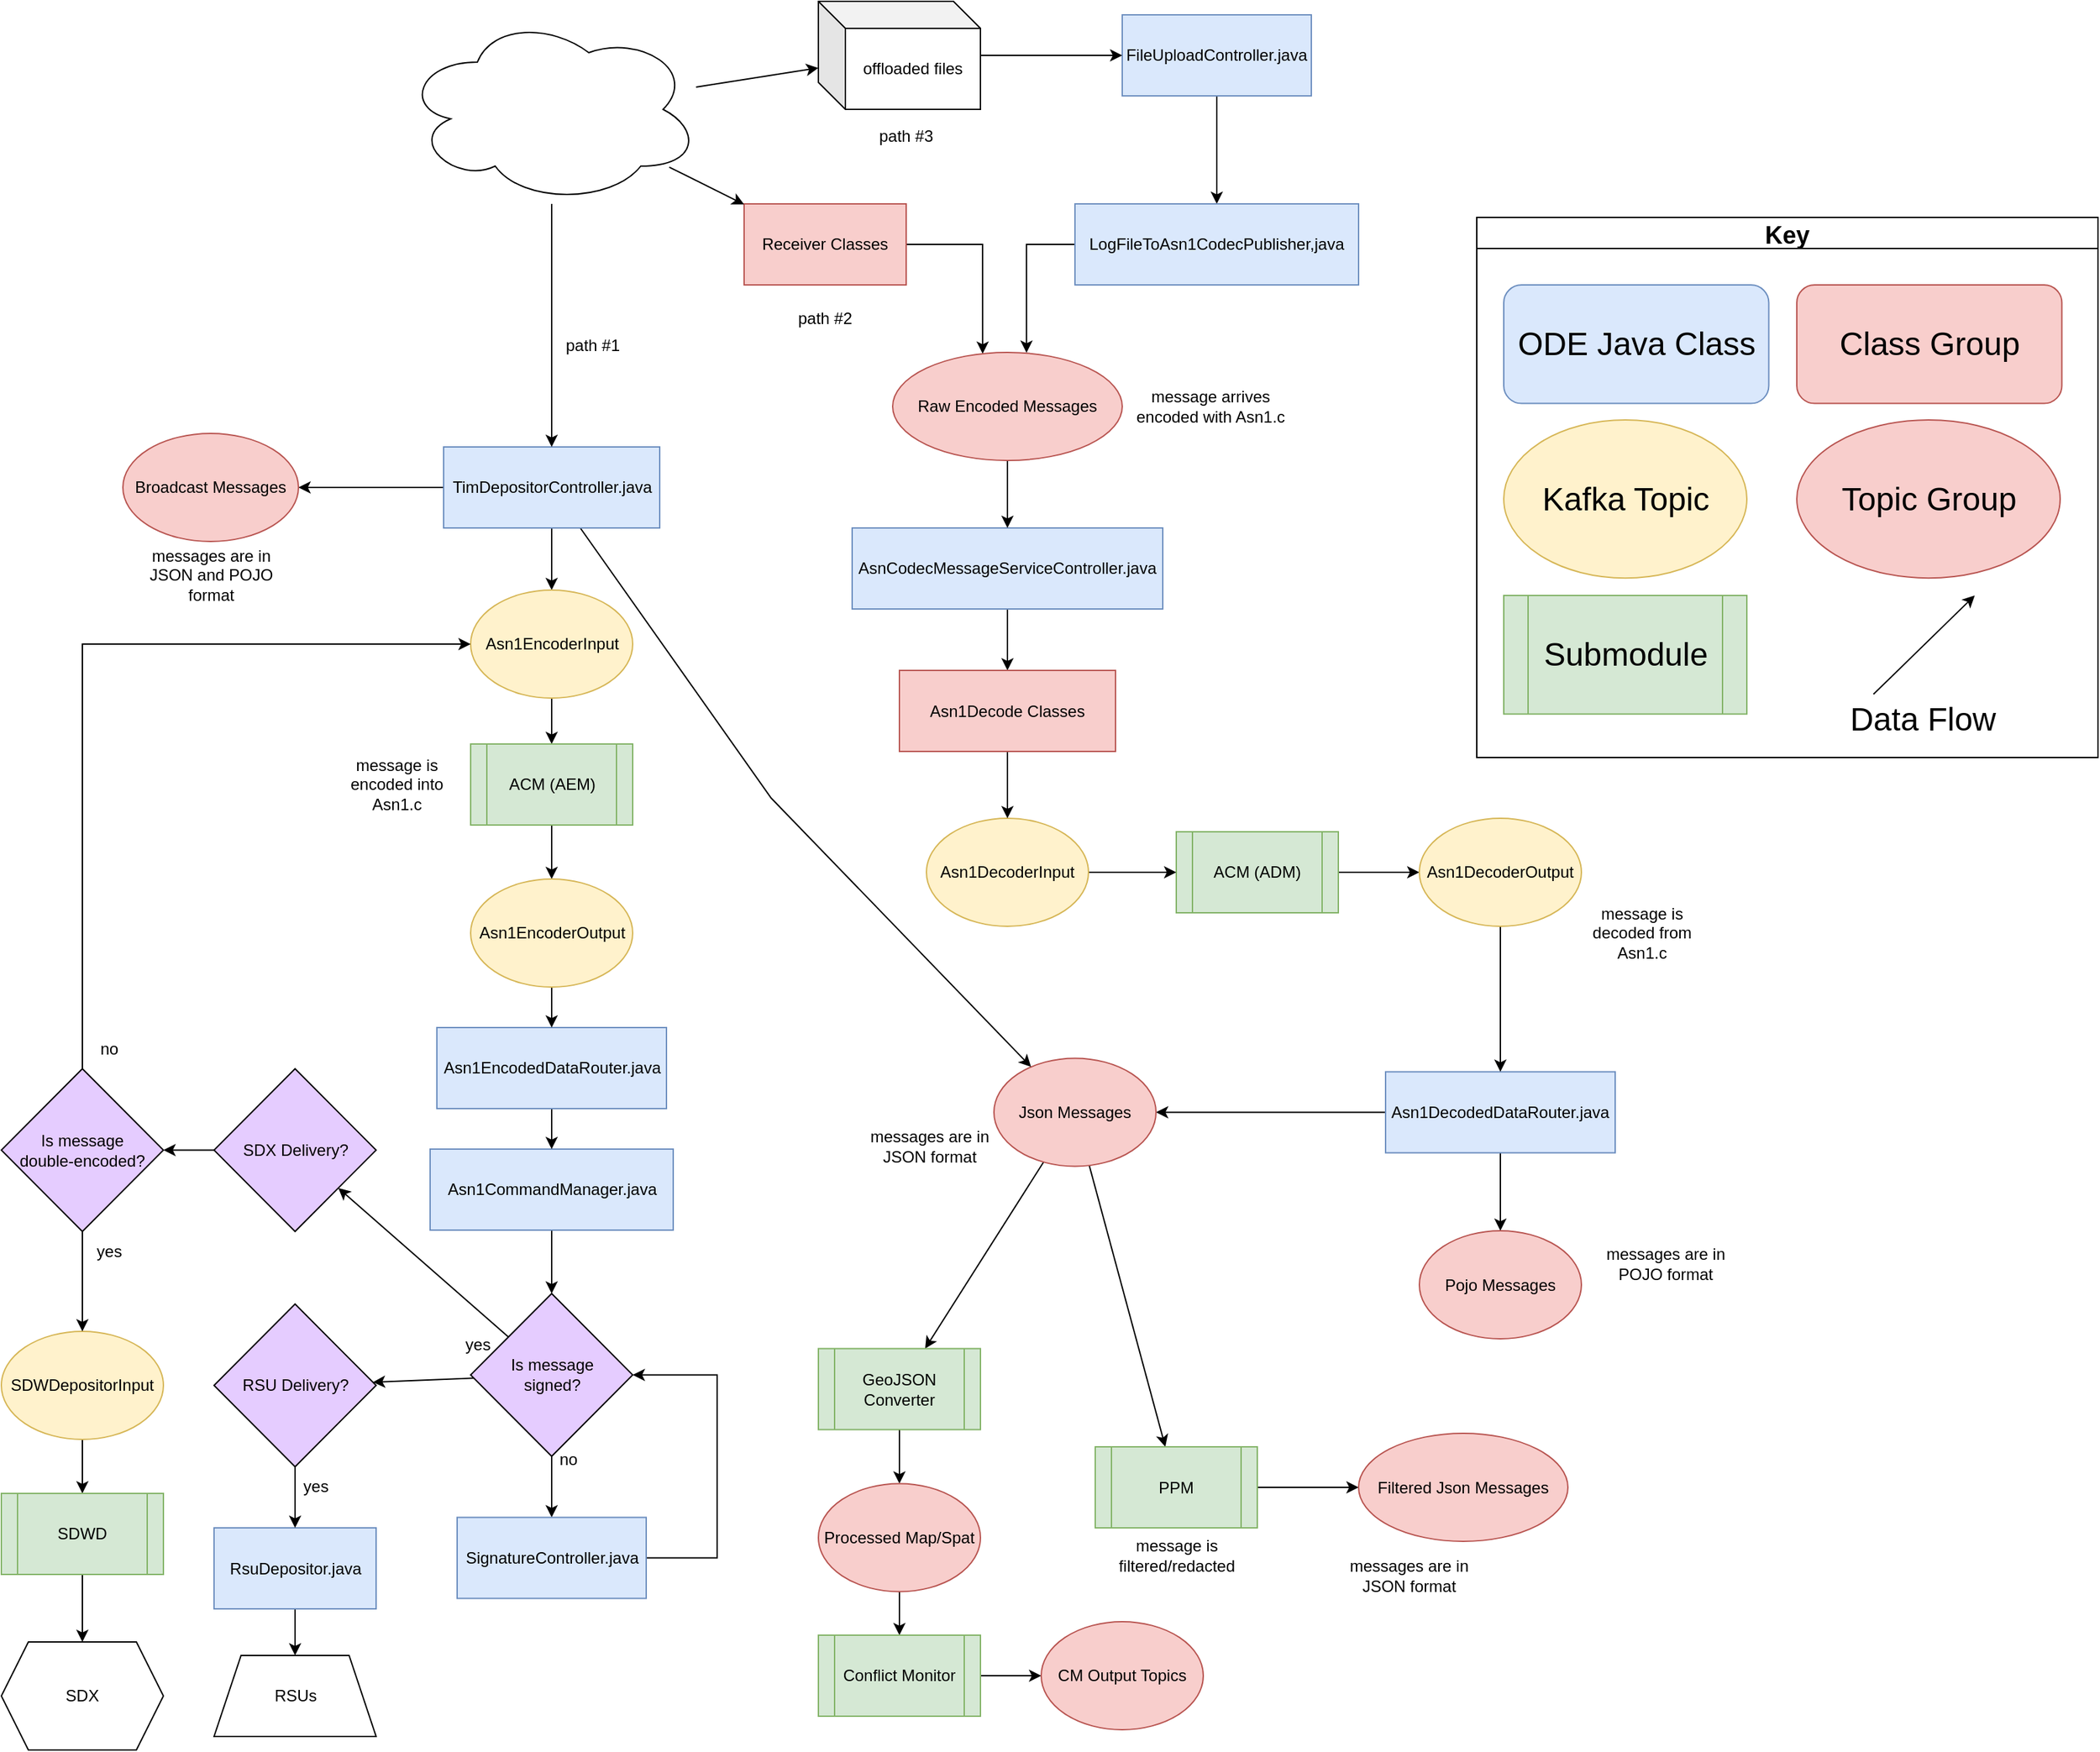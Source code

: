 <mxfile version="24.2.5" type="device">
  <diagram id="C5RBs43oDa-KdzZeNtuy" name="Page-1">
    <mxGraphModel dx="3088" dy="2013" grid="1" gridSize="10" guides="1" tooltips="1" connect="1" arrows="1" fold="1" page="1" pageScale="1" pageWidth="827" pageHeight="1169" math="0" shadow="0">
      <root>
        <mxCell id="WIyWlLk6GJQsqaUBKTNV-0" />
        <mxCell id="WIyWlLk6GJQsqaUBKTNV-1" parent="WIyWlLk6GJQsqaUBKTNV-0" />
        <mxCell id="gxxZRGfVhdAJ79STQYsQ-71" style="edgeStyle=orthogonalEdgeStyle;rounded=0;orthogonalLoop=1;jettySize=auto;html=1;exitX=0;exitY=0.5;exitDx=0;exitDy=0;" parent="WIyWlLk6GJQsqaUBKTNV-1" source="8ujiRsxlkH-QBAE6qNTh-2" target="gxxZRGfVhdAJ79STQYsQ-70" edge="1">
          <mxGeometry relative="1" as="geometry" />
        </mxCell>
        <mxCell id="ew6DKZ_GkbG6XoCvcQPM-14" style="edgeStyle=orthogonalEdgeStyle;rounded=0;orthogonalLoop=1;jettySize=auto;html=1;" parent="WIyWlLk6GJQsqaUBKTNV-1" source="8ujiRsxlkH-QBAE6qNTh-2" target="gxxZRGfVhdAJ79STQYsQ-67" edge="1">
          <mxGeometry relative="1" as="geometry" />
        </mxCell>
        <mxCell id="8ujiRsxlkH-QBAE6qNTh-2" value="Asn1DecodedDataRouter.java" style="rounded=0;whiteSpace=wrap;html=1;fillColor=#dae8fc;strokeColor=#6c8ebf;" parent="WIyWlLk6GJQsqaUBKTNV-1" vertex="1">
          <mxGeometry x="-155" y="-287.25" width="170" height="60" as="geometry" />
        </mxCell>
        <mxCell id="gxxZRGfVhdAJ79STQYsQ-20" style="edgeStyle=orthogonalEdgeStyle;rounded=0;orthogonalLoop=1;jettySize=auto;html=1;" parent="WIyWlLk6GJQsqaUBKTNV-1" source="gxxZRGfVhdAJ79STQYsQ-5" target="gxxZRGfVhdAJ79STQYsQ-19" edge="1">
          <mxGeometry relative="1" as="geometry">
            <mxPoint x="82.5" y="-460" as="targetPoint" />
          </mxGeometry>
        </mxCell>
        <mxCell id="gxxZRGfVhdAJ79STQYsQ-5" value="ACM (ADM)" style="shape=process;whiteSpace=wrap;html=1;backgroundOutline=1;fillColor=#d5e8d4;strokeColor=#82b366;" parent="WIyWlLk6GJQsqaUBKTNV-1" vertex="1">
          <mxGeometry x="-310" y="-465" width="120" height="60" as="geometry" />
        </mxCell>
        <mxCell id="_VHhroGQ1N4wH_tI7Nl9-2" style="edgeStyle=orthogonalEdgeStyle;rounded=0;orthogonalLoop=1;jettySize=auto;html=1;" parent="WIyWlLk6GJQsqaUBKTNV-1" source="gxxZRGfVhdAJ79STQYsQ-9" target="gxxZRGfVhdAJ79STQYsQ-62" edge="1">
          <mxGeometry relative="1" as="geometry" />
        </mxCell>
        <mxCell id="gxxZRGfVhdAJ79STQYsQ-9" value="AsnCodecMessageServiceController.java" style="rounded=0;whiteSpace=wrap;html=1;fillColor=#dae8fc;strokeColor=#6c8ebf;" parent="WIyWlLk6GJQsqaUBKTNV-1" vertex="1">
          <mxGeometry x="-550" y="-690" width="230" height="60" as="geometry" />
        </mxCell>
        <mxCell id="gxxZRGfVhdAJ79STQYsQ-18" style="edgeStyle=orthogonalEdgeStyle;rounded=0;orthogonalLoop=1;jettySize=auto;html=1;entryX=0;entryY=0.5;entryDx=0;entryDy=0;" parent="WIyWlLk6GJQsqaUBKTNV-1" source="gxxZRGfVhdAJ79STQYsQ-13" target="gxxZRGfVhdAJ79STQYsQ-5" edge="1">
          <mxGeometry relative="1" as="geometry" />
        </mxCell>
        <mxCell id="gxxZRGfVhdAJ79STQYsQ-13" value="Asn1DecoderInput" style="ellipse;whiteSpace=wrap;html=1;fillColor=#fff2cc;strokeColor=#d6b656;" parent="WIyWlLk6GJQsqaUBKTNV-1" vertex="1">
          <mxGeometry x="-495" y="-475" width="120" height="80" as="geometry" />
        </mxCell>
        <mxCell id="ew6DKZ_GkbG6XoCvcQPM-0" style="edgeStyle=orthogonalEdgeStyle;rounded=0;orthogonalLoop=1;jettySize=auto;html=1;exitX=0.5;exitY=1;exitDx=0;exitDy=0;" parent="WIyWlLk6GJQsqaUBKTNV-1" source="gxxZRGfVhdAJ79STQYsQ-19" target="8ujiRsxlkH-QBAE6qNTh-2" edge="1">
          <mxGeometry relative="1" as="geometry" />
        </mxCell>
        <mxCell id="gxxZRGfVhdAJ79STQYsQ-19" value="Asn1DecoderOutput" style="ellipse;whiteSpace=wrap;html=1;fillColor=#fff2cc;strokeColor=#d6b656;" parent="WIyWlLk6GJQsqaUBKTNV-1" vertex="1">
          <mxGeometry x="-130" y="-475" width="120" height="80" as="geometry" />
        </mxCell>
        <mxCell id="YHMkREfT_XDUsx9dS2hV-2" style="rounded=0;orthogonalLoop=1;jettySize=auto;html=1;" parent="WIyWlLk6GJQsqaUBKTNV-1" source="gxxZRGfVhdAJ79STQYsQ-49" target="DCc7k3AozIeldM_8hQ48-4" edge="1">
          <mxGeometry relative="1" as="geometry" />
        </mxCell>
        <mxCell id="gxxZRGfVhdAJ79STQYsQ-49" value="FileUploadController.java" style="rounded=0;whiteSpace=wrap;html=1;fillColor=#dae8fc;strokeColor=#6c8ebf;" parent="WIyWlLk6GJQsqaUBKTNV-1" vertex="1">
          <mxGeometry x="-350" y="-1070" width="140" height="60" as="geometry" />
        </mxCell>
        <mxCell id="0j6iyoVwDkoRMPwD6O5d-1" style="edgeStyle=orthogonalEdgeStyle;rounded=0;orthogonalLoop=1;jettySize=auto;html=1;exitX=1;exitY=0.5;exitDx=0;exitDy=0;entryX=0.392;entryY=0.012;entryDx=0;entryDy=0;entryPerimeter=0;" parent="WIyWlLk6GJQsqaUBKTNV-1" source="gxxZRGfVhdAJ79STQYsQ-58" target="gxxZRGfVhdAJ79STQYsQ-60" edge="1">
          <mxGeometry relative="1" as="geometry" />
        </mxCell>
        <mxCell id="gxxZRGfVhdAJ79STQYsQ-58" value="Receiver Classes" style="rounded=0;whiteSpace=wrap;html=1;fillColor=#f8cecc;strokeColor=#b85450;" parent="WIyWlLk6GJQsqaUBKTNV-1" vertex="1">
          <mxGeometry x="-630" y="-930" width="120" height="60" as="geometry" />
        </mxCell>
        <mxCell id="0j6iyoVwDkoRMPwD6O5d-3" style="edgeStyle=orthogonalEdgeStyle;rounded=0;orthogonalLoop=1;jettySize=auto;html=1;exitX=0.5;exitY=1;exitDx=0;exitDy=0;entryX=0.5;entryY=0;entryDx=0;entryDy=0;" parent="WIyWlLk6GJQsqaUBKTNV-1" source="gxxZRGfVhdAJ79STQYsQ-60" target="gxxZRGfVhdAJ79STQYsQ-9" edge="1">
          <mxGeometry relative="1" as="geometry" />
        </mxCell>
        <mxCell id="gxxZRGfVhdAJ79STQYsQ-60" value="Raw Encoded Messages" style="ellipse;whiteSpace=wrap;html=1;fillColor=#f8cecc;strokeColor=#b85450;" parent="WIyWlLk6GJQsqaUBKTNV-1" vertex="1">
          <mxGeometry x="-520" y="-820" width="170" height="80" as="geometry" />
        </mxCell>
        <mxCell id="gxxZRGfVhdAJ79STQYsQ-65" style="rounded=0;orthogonalLoop=1;jettySize=auto;html=1;" parent="WIyWlLk6GJQsqaUBKTNV-1" source="gxxZRGfVhdAJ79STQYsQ-62" target="gxxZRGfVhdAJ79STQYsQ-13" edge="1">
          <mxGeometry relative="1" as="geometry" />
        </mxCell>
        <mxCell id="gxxZRGfVhdAJ79STQYsQ-62" value="Asn1Decode Classes" style="rounded=0;whiteSpace=wrap;html=1;fillColor=#f8cecc;strokeColor=#b85450;" parent="WIyWlLk6GJQsqaUBKTNV-1" vertex="1">
          <mxGeometry x="-515" y="-584.5" width="160" height="60" as="geometry" />
        </mxCell>
        <mxCell id="gxxZRGfVhdAJ79STQYsQ-67" value="Pojo Messages" style="ellipse;whiteSpace=wrap;html=1;fillColor=#f8cecc;strokeColor=#b85450;" parent="WIyWlLk6GJQsqaUBKTNV-1" vertex="1">
          <mxGeometry x="-130" y="-169.5" width="120" height="80" as="geometry" />
        </mxCell>
        <mxCell id="ew6DKZ_GkbG6XoCvcQPM-18" style="rounded=0;orthogonalLoop=1;jettySize=auto;html=1;" parent="WIyWlLk6GJQsqaUBKTNV-1" source="gxxZRGfVhdAJ79STQYsQ-70" target="gxxZRGfVhdAJ79STQYsQ-85" edge="1">
          <mxGeometry relative="1" as="geometry" />
        </mxCell>
        <mxCell id="rKaXj94FR3fHoc4JMxDR-1" style="rounded=0;orthogonalLoop=1;jettySize=auto;html=1;" parent="WIyWlLk6GJQsqaUBKTNV-1" source="gxxZRGfVhdAJ79STQYsQ-70" target="rKaXj94FR3fHoc4JMxDR-0" edge="1">
          <mxGeometry relative="1" as="geometry" />
        </mxCell>
        <mxCell id="gxxZRGfVhdAJ79STQYsQ-70" value="Json Messages" style="ellipse;whiteSpace=wrap;html=1;fillColor=#f8cecc;strokeColor=#b85450;" parent="WIyWlLk6GJQsqaUBKTNV-1" vertex="1">
          <mxGeometry x="-445" y="-297.25" width="120" height="80" as="geometry" />
        </mxCell>
        <mxCell id="gxxZRGfVhdAJ79STQYsQ-113" style="edgeStyle=orthogonalEdgeStyle;rounded=0;orthogonalLoop=1;jettySize=auto;html=1;entryX=0.5;entryY=0;entryDx=0;entryDy=0;" parent="WIyWlLk6GJQsqaUBKTNV-1" source="gxxZRGfVhdAJ79STQYsQ-74" target="gxxZRGfVhdAJ79STQYsQ-98" edge="1">
          <mxGeometry relative="1" as="geometry" />
        </mxCell>
        <mxCell id="jXXAGItoZEFWX7bIlFFn-43" style="edgeStyle=orthogonalEdgeStyle;rounded=0;orthogonalLoop=1;jettySize=auto;html=1;entryX=1;entryY=0.5;entryDx=0;entryDy=0;exitX=0;exitY=0.5;exitDx=0;exitDy=0;" parent="WIyWlLk6GJQsqaUBKTNV-1" source="gxxZRGfVhdAJ79STQYsQ-74" target="jXXAGItoZEFWX7bIlFFn-42" edge="1">
          <mxGeometry relative="1" as="geometry" />
        </mxCell>
        <mxCell id="ew6DKZ_GkbG6XoCvcQPM-13" style="rounded=0;orthogonalLoop=1;jettySize=auto;html=1;" parent="WIyWlLk6GJQsqaUBKTNV-1" source="gxxZRGfVhdAJ79STQYsQ-74" target="gxxZRGfVhdAJ79STQYsQ-70" edge="1">
          <mxGeometry relative="1" as="geometry">
            <Array as="points">
              <mxPoint x="-610" y="-490" />
            </Array>
          </mxGeometry>
        </mxCell>
        <mxCell id="gxxZRGfVhdAJ79STQYsQ-74" value="TimDepositorController.java" style="rounded=0;whiteSpace=wrap;html=1;fillColor=#dae8fc;strokeColor=#6c8ebf;" parent="WIyWlLk6GJQsqaUBKTNV-1" vertex="1">
          <mxGeometry x="-852.5" y="-750" width="160" height="60" as="geometry" />
        </mxCell>
        <mxCell id="ew6DKZ_GkbG6XoCvcQPM-16" style="edgeStyle=orthogonalEdgeStyle;rounded=0;orthogonalLoop=1;jettySize=auto;html=1;" parent="WIyWlLk6GJQsqaUBKTNV-1" source="gxxZRGfVhdAJ79STQYsQ-85" target="gxxZRGfVhdAJ79STQYsQ-86" edge="1">
          <mxGeometry relative="1" as="geometry" />
        </mxCell>
        <mxCell id="gxxZRGfVhdAJ79STQYsQ-85" value="PPM" style="shape=process;whiteSpace=wrap;html=1;backgroundOutline=1;fillColor=#d5e8d4;strokeColor=#82b366;" parent="WIyWlLk6GJQsqaUBKTNV-1" vertex="1">
          <mxGeometry x="-370" y="-9.5" width="120" height="60" as="geometry" />
        </mxCell>
        <mxCell id="gxxZRGfVhdAJ79STQYsQ-86" value="Filtered Json Messages" style="ellipse;whiteSpace=wrap;html=1;fillColor=#f8cecc;strokeColor=#b85450;" parent="WIyWlLk6GJQsqaUBKTNV-1" vertex="1">
          <mxGeometry x="-175" y="-19.5" width="155" height="80" as="geometry" />
        </mxCell>
        <mxCell id="JBgjJIfmi4-gixA-3QBI-31" style="edgeStyle=orthogonalEdgeStyle;rounded=0;orthogonalLoop=1;jettySize=auto;html=1;entryX=0.5;entryY=0;entryDx=0;entryDy=0;" parent="WIyWlLk6GJQsqaUBKTNV-1" source="gxxZRGfVhdAJ79STQYsQ-91" target="JBgjJIfmi4-gixA-3QBI-29" edge="1">
          <mxGeometry relative="1" as="geometry" />
        </mxCell>
        <mxCell id="gxxZRGfVhdAJ79STQYsQ-91" value="Asn1CommandManager.java" style="rounded=0;whiteSpace=wrap;html=1;fillColor=#dae8fc;strokeColor=#6c8ebf;" parent="WIyWlLk6GJQsqaUBKTNV-1" vertex="1">
          <mxGeometry x="-862.5" y="-230" width="180" height="60" as="geometry" />
        </mxCell>
        <mxCell id="ew6DKZ_GkbG6XoCvcQPM-8" style="edgeStyle=orthogonalEdgeStyle;rounded=0;orthogonalLoop=1;jettySize=auto;html=1;" parent="WIyWlLk6GJQsqaUBKTNV-1" source="gxxZRGfVhdAJ79STQYsQ-92" target="gxxZRGfVhdAJ79STQYsQ-119" edge="1">
          <mxGeometry relative="1" as="geometry" />
        </mxCell>
        <mxCell id="gxxZRGfVhdAJ79STQYsQ-92" value="SDWDepositorInput" style="ellipse;whiteSpace=wrap;html=1;fillColor=#fff2cc;strokeColor=#d6b656;" parent="WIyWlLk6GJQsqaUBKTNV-1" vertex="1">
          <mxGeometry x="-1180" y="-95" width="120" height="80" as="geometry" />
        </mxCell>
        <mxCell id="JBgjJIfmi4-gixA-3QBI-21" style="edgeStyle=orthogonalEdgeStyle;rounded=0;orthogonalLoop=1;jettySize=auto;html=1;" parent="WIyWlLk6GJQsqaUBKTNV-1" source="gxxZRGfVhdAJ79STQYsQ-94" target="gxxZRGfVhdAJ79STQYsQ-91" edge="1">
          <mxGeometry relative="1" as="geometry" />
        </mxCell>
        <mxCell id="gxxZRGfVhdAJ79STQYsQ-94" value="Asn1EncodedDataRouter.java" style="rounded=0;whiteSpace=wrap;html=1;fillColor=#dae8fc;strokeColor=#6c8ebf;" parent="WIyWlLk6GJQsqaUBKTNV-1" vertex="1">
          <mxGeometry x="-857.5" y="-320" width="170" height="60" as="geometry" />
        </mxCell>
        <mxCell id="gxxZRGfVhdAJ79STQYsQ-114" style="edgeStyle=orthogonalEdgeStyle;rounded=0;orthogonalLoop=1;jettySize=auto;html=1;" parent="WIyWlLk6GJQsqaUBKTNV-1" source="gxxZRGfVhdAJ79STQYsQ-98" target="gxxZRGfVhdAJ79STQYsQ-100" edge="1">
          <mxGeometry relative="1" as="geometry" />
        </mxCell>
        <mxCell id="gxxZRGfVhdAJ79STQYsQ-98" value="Asn1EncoderInput" style="ellipse;whiteSpace=wrap;html=1;fillColor=#fff2cc;strokeColor=#d6b656;" parent="WIyWlLk6GJQsqaUBKTNV-1" vertex="1">
          <mxGeometry x="-832.5" y="-644" width="120" height="80" as="geometry" />
        </mxCell>
        <mxCell id="gxxZRGfVhdAJ79STQYsQ-115" style="edgeStyle=orthogonalEdgeStyle;rounded=0;orthogonalLoop=1;jettySize=auto;html=1;" parent="WIyWlLk6GJQsqaUBKTNV-1" source="gxxZRGfVhdAJ79STQYsQ-100" target="gxxZRGfVhdAJ79STQYsQ-102" edge="1">
          <mxGeometry relative="1" as="geometry" />
        </mxCell>
        <mxCell id="gxxZRGfVhdAJ79STQYsQ-100" value="ACM (AEM)" style="shape=process;whiteSpace=wrap;html=1;backgroundOutline=1;fillColor=#d5e8d4;strokeColor=#82b366;" parent="WIyWlLk6GJQsqaUBKTNV-1" vertex="1">
          <mxGeometry x="-832.5" y="-530" width="120" height="60" as="geometry" />
        </mxCell>
        <mxCell id="3-sL9YEC-HAnhnW_kQz6-1" style="edgeStyle=orthogonalEdgeStyle;rounded=0;orthogonalLoop=1;jettySize=auto;html=1;exitX=0.5;exitY=1;exitDx=0;exitDy=0;entryX=0.5;entryY=0;entryDx=0;entryDy=0;" parent="WIyWlLk6GJQsqaUBKTNV-1" source="gxxZRGfVhdAJ79STQYsQ-102" target="gxxZRGfVhdAJ79STQYsQ-94" edge="1">
          <mxGeometry relative="1" as="geometry" />
        </mxCell>
        <mxCell id="gxxZRGfVhdAJ79STQYsQ-102" value="Asn1EncoderOutput" style="ellipse;whiteSpace=wrap;html=1;fillColor=#fff2cc;strokeColor=#d6b656;" parent="WIyWlLk6GJQsqaUBKTNV-1" vertex="1">
          <mxGeometry x="-832.5" y="-430" width="120" height="80" as="geometry" />
        </mxCell>
        <mxCell id="i1uspTg1YRudTD4QgDsY-8" style="edgeStyle=orthogonalEdgeStyle;rounded=0;orthogonalLoop=1;jettySize=auto;html=1;exitX=0.5;exitY=1;exitDx=0;exitDy=0;" parent="WIyWlLk6GJQsqaUBKTNV-1" source="gxxZRGfVhdAJ79STQYsQ-119" target="i1uspTg1YRudTD4QgDsY-7" edge="1">
          <mxGeometry relative="1" as="geometry" />
        </mxCell>
        <mxCell id="gxxZRGfVhdAJ79STQYsQ-119" value="SDWD" style="shape=process;whiteSpace=wrap;html=1;backgroundOutline=1;fillColor=#d5e8d4;strokeColor=#82b366;" parent="WIyWlLk6GJQsqaUBKTNV-1" vertex="1">
          <mxGeometry x="-1180" y="25" width="120" height="60" as="geometry" />
        </mxCell>
        <mxCell id="jXXAGItoZEFWX7bIlFFn-42" value="Broadcast Messages" style="ellipse;whiteSpace=wrap;html=1;fillColor=#f8cecc;strokeColor=#b85450;" parent="WIyWlLk6GJQsqaUBKTNV-1" vertex="1">
          <mxGeometry x="-1090" y="-760" width="130" height="80" as="geometry" />
        </mxCell>
        <mxCell id="28XbaLqMs1Jvm8NnYAq6-0" value="message arrives &lt;br&gt;encoded with Asn1.c" style="text;html=1;align=center;verticalAlign=middle;resizable=0;points=[];autosize=1;strokeColor=none;fillColor=none;" parent="WIyWlLk6GJQsqaUBKTNV-1" vertex="1">
          <mxGeometry x="-350" y="-795" width="130" height="30" as="geometry" />
        </mxCell>
        <mxCell id="28XbaLqMs1Jvm8NnYAq6-1" value="message is decoded from Asn1.c" style="text;html=1;strokeColor=none;fillColor=none;align=center;verticalAlign=middle;whiteSpace=wrap;rounded=0;" parent="WIyWlLk6GJQsqaUBKTNV-1" vertex="1">
          <mxGeometry x="-20" y="-415" width="110" height="50" as="geometry" />
        </mxCell>
        <mxCell id="28XbaLqMs1Jvm8NnYAq6-5" value="message is filtered/redacted" style="text;html=1;strokeColor=none;fillColor=none;align=center;verticalAlign=middle;whiteSpace=wrap;rounded=0;" parent="WIyWlLk6GJQsqaUBKTNV-1" vertex="1">
          <mxGeometry x="-362.5" y="45.5" width="105" height="50" as="geometry" />
        </mxCell>
        <mxCell id="28XbaLqMs1Jvm8NnYAq6-6" value="message is encoded into Asn1.c" style="text;html=1;strokeColor=none;fillColor=none;align=center;verticalAlign=middle;whiteSpace=wrap;rounded=0;" parent="WIyWlLk6GJQsqaUBKTNV-1" vertex="1">
          <mxGeometry x="-942.5" y="-525" width="110" height="50" as="geometry" />
        </mxCell>
        <mxCell id="28XbaLqMs1Jvm8NnYAq6-7" value="messages are in POJO format" style="text;html=1;strokeColor=none;fillColor=none;align=center;verticalAlign=middle;whiteSpace=wrap;rounded=0;" parent="WIyWlLk6GJQsqaUBKTNV-1" vertex="1">
          <mxGeometry y="-170.25" width="105" height="50" as="geometry" />
        </mxCell>
        <mxCell id="28XbaLqMs1Jvm8NnYAq6-9" value="messages are in JSON format" style="text;html=1;strokeColor=none;fillColor=none;align=center;verticalAlign=middle;whiteSpace=wrap;rounded=0;" parent="WIyWlLk6GJQsqaUBKTNV-1" vertex="1">
          <mxGeometry x="-545" y="-257.25" width="105" height="50" as="geometry" />
        </mxCell>
        <mxCell id="28XbaLqMs1Jvm8NnYAq6-10" value="messages are in JSON format" style="text;html=1;strokeColor=none;fillColor=none;align=center;verticalAlign=middle;whiteSpace=wrap;rounded=0;" parent="WIyWlLk6GJQsqaUBKTNV-1" vertex="1">
          <mxGeometry x="-190" y="60.5" width="105" height="50" as="geometry" />
        </mxCell>
        <mxCell id="28XbaLqMs1Jvm8NnYAq6-13" value="messages are in JSON and POJO format" style="text;html=1;strokeColor=none;fillColor=none;align=center;verticalAlign=middle;whiteSpace=wrap;rounded=0;" parent="WIyWlLk6GJQsqaUBKTNV-1" vertex="1">
          <mxGeometry x="-1077.5" y="-680" width="105" height="50" as="geometry" />
        </mxCell>
        <mxCell id="ew6DKZ_GkbG6XoCvcQPM-5" value="RSUs" style="shape=trapezoid;perimeter=trapezoidPerimeter;whiteSpace=wrap;html=1;fixedSize=1;" parent="WIyWlLk6GJQsqaUBKTNV-1" vertex="1">
          <mxGeometry x="-1022.5" y="145" width="120" height="60" as="geometry" />
        </mxCell>
        <mxCell id="_VHhroGQ1N4wH_tI7Nl9-6" value="Key" style="swimlane;labelBackgroundColor=none;fontSize=18;" parent="WIyWlLk6GJQsqaUBKTNV-1" vertex="1">
          <mxGeometry x="-87.5" y="-920" width="460" height="400" as="geometry" />
        </mxCell>
        <mxCell id="_VHhroGQ1N4wH_tI7Nl9-9" value="&lt;font style=&quot;font-size: 24px&quot;&gt;Kafka Topic&lt;/font&gt;" style="ellipse;whiteSpace=wrap;html=1;fillColor=#fff2cc;strokeColor=#d6b656;labelBackgroundColor=none;" parent="_VHhroGQ1N4wH_tI7Nl9-6" vertex="1">
          <mxGeometry x="20" y="150.0" width="180" height="117.073" as="geometry" />
        </mxCell>
        <mxCell id="_VHhroGQ1N4wH_tI7Nl9-10" value="&lt;font style=&quot;font-size: 24px&quot;&gt;ODE Java Class&lt;/font&gt;" style="rounded=1;whiteSpace=wrap;html=1;fillColor=#dae8fc;strokeColor=#6c8ebf;labelBackgroundColor=none;" parent="_VHhroGQ1N4wH_tI7Nl9-6" vertex="1">
          <mxGeometry x="20.0" y="50" width="196.25" height="87.8" as="geometry" />
        </mxCell>
        <mxCell id="_VHhroGQ1N4wH_tI7Nl9-5" value="&lt;font style=&quot;font-size: 24px&quot;&gt;Submodule&lt;/font&gt;" style="shape=process;whiteSpace=wrap;html=1;backgroundOutline=1;fillColor=#d5e8d4;strokeColor=#82b366;labelBackgroundColor=none;" parent="_VHhroGQ1N4wH_tI7Nl9-6" vertex="1">
          <mxGeometry x="20" y="279.995" width="180" height="87.805" as="geometry" />
        </mxCell>
        <mxCell id="DJoWdvUPgjfss-XIfELl-2" value="&lt;font style=&quot;font-size: 24px&quot;&gt;Class Group&lt;/font&gt;" style="rounded=1;whiteSpace=wrap;html=1;fillColor=#f8cecc;strokeColor=#b85450;labelBackgroundColor=none;" parent="_VHhroGQ1N4wH_tI7Nl9-6" vertex="1">
          <mxGeometry x="237" y="50" width="196.25" height="87.8" as="geometry" />
        </mxCell>
        <mxCell id="DJoWdvUPgjfss-XIfELl-0" value="&lt;font style=&quot;font-size: 24px&quot;&gt;Topic Group&lt;/font&gt;" style="ellipse;whiteSpace=wrap;html=1;fillColor=#f8cecc;strokeColor=#b85450;labelBackgroundColor=none;" parent="_VHhroGQ1N4wH_tI7Nl9-6" vertex="1">
          <mxGeometry x="237" y="150" width="195" height="117.07" as="geometry" />
        </mxCell>
        <mxCell id="DCc7k3AozIeldM_8hQ48-3" value="" style="group" parent="_VHhroGQ1N4wH_tI7Nl9-6" vertex="1" connectable="0">
          <mxGeometry x="270" y="279.993" width="120" height="113.897" as="geometry" />
        </mxCell>
        <mxCell id="_VHhroGQ1N4wH_tI7Nl9-8" value="" style="endArrow=classic;html=1;rounded=0;labelBackgroundColor=none;" parent="DCc7k3AozIeldM_8hQ48-3" edge="1">
          <mxGeometry width="50" height="50" relative="1" as="geometry">
            <mxPoint x="23.75" y="73.171" as="sourcePoint" />
            <mxPoint x="98.75" as="targetPoint" />
          </mxGeometry>
        </mxCell>
        <mxCell id="28XbaLqMs1Jvm8NnYAq6-2" value="&lt;font style=&quot;font-size: 24px&quot;&gt;Data Flow&lt;/font&gt;" style="text;html=1;strokeColor=none;fillColor=none;align=center;verticalAlign=middle;whiteSpace=wrap;rounded=0;labelBackgroundColor=none;" parent="DCc7k3AozIeldM_8hQ48-3" vertex="1">
          <mxGeometry y="69.997" width="120" height="43.9" as="geometry" />
        </mxCell>
        <mxCell id="i1uspTg1YRudTD4QgDsY-7" value="SDX" style="shape=hexagon;perimeter=hexagonPerimeter2;whiteSpace=wrap;html=1;fixedSize=1;" parent="WIyWlLk6GJQsqaUBKTNV-1" vertex="1">
          <mxGeometry x="-1180" y="135" width="120" height="80" as="geometry" />
        </mxCell>
        <mxCell id="i1uspTg1YRudTD4QgDsY-11" style="edgeStyle=orthogonalEdgeStyle;rounded=0;orthogonalLoop=1;jettySize=auto;html=1;" parent="WIyWlLk6GJQsqaUBKTNV-1" source="i1uspTg1YRudTD4QgDsY-9" target="ew6DKZ_GkbG6XoCvcQPM-5" edge="1">
          <mxGeometry relative="1" as="geometry" />
        </mxCell>
        <mxCell id="i1uspTg1YRudTD4QgDsY-9" value="RsuDepositor.java" style="rounded=0;whiteSpace=wrap;html=1;fillColor=#dae8fc;strokeColor=#6c8ebf;" parent="WIyWlLk6GJQsqaUBKTNV-1" vertex="1">
          <mxGeometry x="-1022.5" y="50.5" width="120" height="60" as="geometry" />
        </mxCell>
        <mxCell id="YHMkREfT_XDUsx9dS2hV-0" style="edgeStyle=orthogonalEdgeStyle;rounded=0;orthogonalLoop=1;jettySize=auto;html=1;" parent="WIyWlLk6GJQsqaUBKTNV-1" source="JBgjJIfmi4-gixA-3QBI-0" target="gxxZRGfVhdAJ79STQYsQ-49" edge="1">
          <mxGeometry relative="1" as="geometry" />
        </mxCell>
        <mxCell id="JBgjJIfmi4-gixA-3QBI-0" value="offloaded files" style="shape=cube;whiteSpace=wrap;html=1;boundedLbl=1;backgroundOutline=1;darkOpacity=0.05;darkOpacity2=0.1;" parent="WIyWlLk6GJQsqaUBKTNV-1" vertex="1">
          <mxGeometry x="-575" y="-1080" width="120" height="80" as="geometry" />
        </mxCell>
        <mxCell id="JBgjJIfmi4-gixA-3QBI-22" style="edgeStyle=orthogonalEdgeStyle;rounded=0;orthogonalLoop=1;jettySize=auto;html=1;" parent="WIyWlLk6GJQsqaUBKTNV-1" source="JBgjJIfmi4-gixA-3QBI-4" target="gxxZRGfVhdAJ79STQYsQ-92" edge="1">
          <mxGeometry relative="1" as="geometry" />
        </mxCell>
        <mxCell id="JBgjJIfmi4-gixA-3QBI-24" style="edgeStyle=orthogonalEdgeStyle;rounded=0;orthogonalLoop=1;jettySize=auto;html=1;entryX=0;entryY=0.5;entryDx=0;entryDy=0;exitX=0.5;exitY=0;exitDx=0;exitDy=0;" parent="WIyWlLk6GJQsqaUBKTNV-1" source="JBgjJIfmi4-gixA-3QBI-4" target="gxxZRGfVhdAJ79STQYsQ-98" edge="1">
          <mxGeometry relative="1" as="geometry" />
        </mxCell>
        <mxCell id="JBgjJIfmi4-gixA-3QBI-4" value="Is message&lt;br&gt;double-encoded?" style="rhombus;whiteSpace=wrap;html=1;fillColor=#E5CCFF;" parent="WIyWlLk6GJQsqaUBKTNV-1" vertex="1">
          <mxGeometry x="-1180" y="-289.5" width="120" height="120.5" as="geometry" />
        </mxCell>
        <mxCell id="JBgjJIfmi4-gixA-3QBI-16" style="edgeStyle=orthogonalEdgeStyle;rounded=0;orthogonalLoop=1;jettySize=auto;html=1;exitX=0.5;exitY=1;exitDx=0;exitDy=0;" parent="WIyWlLk6GJQsqaUBKTNV-1" source="JBgjJIfmi4-gixA-3QBI-7" target="i1uspTg1YRudTD4QgDsY-9" edge="1">
          <mxGeometry relative="1" as="geometry" />
        </mxCell>
        <mxCell id="JBgjJIfmi4-gixA-3QBI-7" value="RSU Delivery?" style="rhombus;whiteSpace=wrap;html=1;fillColor=#E5CCFF;" parent="WIyWlLk6GJQsqaUBKTNV-1" vertex="1">
          <mxGeometry x="-1022.5" y="-115.25" width="120" height="120.5" as="geometry" />
        </mxCell>
        <mxCell id="JBgjJIfmi4-gixA-3QBI-12" value="yes" style="text;html=1;strokeColor=none;fillColor=none;align=center;verticalAlign=middle;whiteSpace=wrap;rounded=0;" parent="WIyWlLk6GJQsqaUBKTNV-1" vertex="1">
          <mxGeometry x="-977.5" y="5.25" width="60" height="30" as="geometry" />
        </mxCell>
        <mxCell id="JBgjJIfmi4-gixA-3QBI-23" value="yes" style="text;html=1;strokeColor=none;fillColor=none;align=center;verticalAlign=middle;whiteSpace=wrap;rounded=0;" parent="WIyWlLk6GJQsqaUBKTNV-1" vertex="1">
          <mxGeometry x="-1130" y="-169" width="60" height="30" as="geometry" />
        </mxCell>
        <mxCell id="JBgjJIfmi4-gixA-3QBI-25" value="no" style="text;html=1;strokeColor=none;fillColor=none;align=center;verticalAlign=middle;whiteSpace=wrap;rounded=0;" parent="WIyWlLk6GJQsqaUBKTNV-1" vertex="1">
          <mxGeometry x="-1130" y="-319.5" width="60" height="30" as="geometry" />
        </mxCell>
        <mxCell id="RfUBxi_CO7koLc6X4ijm-5" style="edgeStyle=orthogonalEdgeStyle;rounded=0;orthogonalLoop=1;jettySize=auto;html=1;" parent="WIyWlLk6GJQsqaUBKTNV-1" source="JBgjJIfmi4-gixA-3QBI-29" target="RfUBxi_CO7koLc6X4ijm-4" edge="1">
          <mxGeometry relative="1" as="geometry" />
        </mxCell>
        <mxCell id="Sz4bYn0nJbukoPfPf3sG-2" style="rounded=0;orthogonalLoop=1;jettySize=auto;html=1;" edge="1" parent="WIyWlLk6GJQsqaUBKTNV-1" source="JBgjJIfmi4-gixA-3QBI-29" target="JBgjJIfmi4-gixA-3QBI-7">
          <mxGeometry relative="1" as="geometry" />
        </mxCell>
        <mxCell id="Sz4bYn0nJbukoPfPf3sG-3" style="rounded=0;orthogonalLoop=1;jettySize=auto;html=1;" edge="1" parent="WIyWlLk6GJQsqaUBKTNV-1" source="JBgjJIfmi4-gixA-3QBI-29" target="Sz4bYn0nJbukoPfPf3sG-1">
          <mxGeometry relative="1" as="geometry" />
        </mxCell>
        <mxCell id="JBgjJIfmi4-gixA-3QBI-29" value="Is message&lt;br&gt;signed?" style="rhombus;whiteSpace=wrap;html=1;fillColor=#E5CCFF;" parent="WIyWlLk6GJQsqaUBKTNV-1" vertex="1">
          <mxGeometry x="-832.5" y="-123" width="120" height="120.5" as="geometry" />
        </mxCell>
        <mxCell id="JBgjJIfmi4-gixA-3QBI-38" value="yes" style="text;html=1;strokeColor=none;fillColor=none;align=center;verticalAlign=middle;whiteSpace=wrap;rounded=0;" parent="WIyWlLk6GJQsqaUBKTNV-1" vertex="1">
          <mxGeometry x="-857.5" y="-100" width="60" height="30" as="geometry" />
        </mxCell>
        <mxCell id="JBgjJIfmi4-gixA-3QBI-39" value="no" style="text;html=1;strokeColor=none;fillColor=none;align=center;verticalAlign=middle;whiteSpace=wrap;rounded=0;" parent="WIyWlLk6GJQsqaUBKTNV-1" vertex="1">
          <mxGeometry x="-790" y="-15" width="60" height="30" as="geometry" />
        </mxCell>
        <mxCell id="RfUBxi_CO7koLc6X4ijm-6" style="edgeStyle=orthogonalEdgeStyle;rounded=0;orthogonalLoop=1;jettySize=auto;html=1;entryX=1;entryY=0.5;entryDx=0;entryDy=0;exitX=1;exitY=0.5;exitDx=0;exitDy=0;" parent="WIyWlLk6GJQsqaUBKTNV-1" source="RfUBxi_CO7koLc6X4ijm-4" target="JBgjJIfmi4-gixA-3QBI-29" edge="1">
          <mxGeometry relative="1" as="geometry">
            <Array as="points">
              <mxPoint x="-650" y="73" />
              <mxPoint x="-650" y="-63" />
            </Array>
          </mxGeometry>
        </mxCell>
        <mxCell id="RfUBxi_CO7koLc6X4ijm-4" value="SignatureController.java" style="rounded=0;whiteSpace=wrap;html=1;fillColor=#dae8fc;strokeColor=#6c8ebf;" parent="WIyWlLk6GJQsqaUBKTNV-1" vertex="1">
          <mxGeometry x="-842.5" y="42.75" width="140" height="60" as="geometry" />
        </mxCell>
        <mxCell id="rKaXj94FR3fHoc4JMxDR-3" style="edgeStyle=none;rounded=0;orthogonalLoop=1;jettySize=auto;html=1;" parent="WIyWlLk6GJQsqaUBKTNV-1" source="rKaXj94FR3fHoc4JMxDR-0" target="rKaXj94FR3fHoc4JMxDR-2" edge="1">
          <mxGeometry relative="1" as="geometry" />
        </mxCell>
        <mxCell id="rKaXj94FR3fHoc4JMxDR-0" value="GeoJSON Converter" style="shape=process;whiteSpace=wrap;html=1;backgroundOutline=1;fillColor=#d5e8d4;strokeColor=#82b366;" parent="WIyWlLk6GJQsqaUBKTNV-1" vertex="1">
          <mxGeometry x="-575" y="-82.25" width="120" height="60" as="geometry" />
        </mxCell>
        <mxCell id="rKaXj94FR3fHoc4JMxDR-8" style="edgeStyle=none;rounded=0;orthogonalLoop=1;jettySize=auto;html=1;" parent="WIyWlLk6GJQsqaUBKTNV-1" source="rKaXj94FR3fHoc4JMxDR-2" target="rKaXj94FR3fHoc4JMxDR-4" edge="1">
          <mxGeometry relative="1" as="geometry" />
        </mxCell>
        <mxCell id="rKaXj94FR3fHoc4JMxDR-2" value="Processed Map/Spat" style="ellipse;whiteSpace=wrap;html=1;fillColor=#f8cecc;strokeColor=#b85450;" parent="WIyWlLk6GJQsqaUBKTNV-1" vertex="1">
          <mxGeometry x="-575" y="17.75" width="120" height="80" as="geometry" />
        </mxCell>
        <mxCell id="rKaXj94FR3fHoc4JMxDR-7" style="edgeStyle=none;rounded=0;orthogonalLoop=1;jettySize=auto;html=1;" parent="WIyWlLk6GJQsqaUBKTNV-1" source="rKaXj94FR3fHoc4JMxDR-4" target="rKaXj94FR3fHoc4JMxDR-6" edge="1">
          <mxGeometry relative="1" as="geometry" />
        </mxCell>
        <mxCell id="rKaXj94FR3fHoc4JMxDR-4" value="Conflict Monitor" style="shape=process;whiteSpace=wrap;html=1;backgroundOutline=1;fillColor=#d5e8d4;strokeColor=#82b366;" parent="WIyWlLk6GJQsqaUBKTNV-1" vertex="1">
          <mxGeometry x="-575" y="130" width="120" height="60" as="geometry" />
        </mxCell>
        <mxCell id="rKaXj94FR3fHoc4JMxDR-6" value="CM Output Topics" style="ellipse;whiteSpace=wrap;html=1;fillColor=#f8cecc;strokeColor=#b85450;" parent="WIyWlLk6GJQsqaUBKTNV-1" vertex="1">
          <mxGeometry x="-410" y="120" width="120" height="80" as="geometry" />
        </mxCell>
        <mxCell id="DCc7k3AozIeldM_8hQ48-1" style="rounded=0;orthogonalLoop=1;jettySize=auto;html=1;" parent="WIyWlLk6GJQsqaUBKTNV-1" source="DCc7k3AozIeldM_8hQ48-0" target="JBgjJIfmi4-gixA-3QBI-0" edge="1">
          <mxGeometry relative="1" as="geometry" />
        </mxCell>
        <mxCell id="DCc7k3AozIeldM_8hQ48-6" style="edgeStyle=none;rounded=0;orthogonalLoop=1;jettySize=auto;html=1;" parent="WIyWlLk6GJQsqaUBKTNV-1" source="DCc7k3AozIeldM_8hQ48-0" target="gxxZRGfVhdAJ79STQYsQ-58" edge="1">
          <mxGeometry relative="1" as="geometry" />
        </mxCell>
        <mxCell id="DCc7k3AozIeldM_8hQ48-7" style="edgeStyle=none;rounded=0;orthogonalLoop=1;jettySize=auto;html=1;" parent="WIyWlLk6GJQsqaUBKTNV-1" source="DCc7k3AozIeldM_8hQ48-0" target="gxxZRGfVhdAJ79STQYsQ-74" edge="1">
          <mxGeometry relative="1" as="geometry" />
        </mxCell>
        <mxCell id="DCc7k3AozIeldM_8hQ48-0" value="" style="ellipse;shape=cloud;whiteSpace=wrap;html=1;" parent="WIyWlLk6GJQsqaUBKTNV-1" vertex="1">
          <mxGeometry x="-882.5" y="-1070" width="220" height="140" as="geometry" />
        </mxCell>
        <mxCell id="0j6iyoVwDkoRMPwD6O5d-2" style="edgeStyle=orthogonalEdgeStyle;rounded=0;orthogonalLoop=1;jettySize=auto;html=1;exitX=0;exitY=0.5;exitDx=0;exitDy=0;entryX=0.583;entryY=0.003;entryDx=0;entryDy=0;entryPerimeter=0;" parent="WIyWlLk6GJQsqaUBKTNV-1" source="DCc7k3AozIeldM_8hQ48-4" target="gxxZRGfVhdAJ79STQYsQ-60" edge="1">
          <mxGeometry relative="1" as="geometry">
            <mxPoint x="-420" y="-820.0" as="targetPoint" />
          </mxGeometry>
        </mxCell>
        <mxCell id="DCc7k3AozIeldM_8hQ48-4" value="LogFileToAsn1CodecPublisher,java" style="rounded=0;whiteSpace=wrap;html=1;fillColor=#dae8fc;strokeColor=#6c8ebf;" parent="WIyWlLk6GJQsqaUBKTNV-1" vertex="1">
          <mxGeometry x="-385" y="-930" width="210" height="60" as="geometry" />
        </mxCell>
        <mxCell id="DCc7k3AozIeldM_8hQ48-9" value="path #1" style="text;html=1;strokeColor=none;fillColor=none;align=center;verticalAlign=middle;whiteSpace=wrap;rounded=0;" parent="WIyWlLk6GJQsqaUBKTNV-1" vertex="1">
          <mxGeometry x="-772.5" y="-840" width="60" height="30" as="geometry" />
        </mxCell>
        <mxCell id="DCc7k3AozIeldM_8hQ48-10" value="path #2" style="text;html=1;strokeColor=none;fillColor=none;align=center;verticalAlign=middle;whiteSpace=wrap;rounded=0;" parent="WIyWlLk6GJQsqaUBKTNV-1" vertex="1">
          <mxGeometry x="-600" y="-860" width="60" height="30" as="geometry" />
        </mxCell>
        <mxCell id="DCc7k3AozIeldM_8hQ48-11" value="path #3" style="text;html=1;strokeColor=none;fillColor=none;align=center;verticalAlign=middle;whiteSpace=wrap;rounded=0;" parent="WIyWlLk6GJQsqaUBKTNV-1" vertex="1">
          <mxGeometry x="-540" y="-995" width="60" height="30" as="geometry" />
        </mxCell>
        <mxCell id="Sz4bYn0nJbukoPfPf3sG-4" style="edgeStyle=orthogonalEdgeStyle;rounded=0;orthogonalLoop=1;jettySize=auto;html=1;" edge="1" parent="WIyWlLk6GJQsqaUBKTNV-1" source="Sz4bYn0nJbukoPfPf3sG-1" target="JBgjJIfmi4-gixA-3QBI-4">
          <mxGeometry relative="1" as="geometry" />
        </mxCell>
        <mxCell id="Sz4bYn0nJbukoPfPf3sG-1" value="SDX Delivery?" style="rhombus;whiteSpace=wrap;html=1;fillColor=#E5CCFF;" vertex="1" parent="WIyWlLk6GJQsqaUBKTNV-1">
          <mxGeometry x="-1022.5" y="-289.5" width="120" height="120.5" as="geometry" />
        </mxCell>
      </root>
    </mxGraphModel>
  </diagram>
</mxfile>
